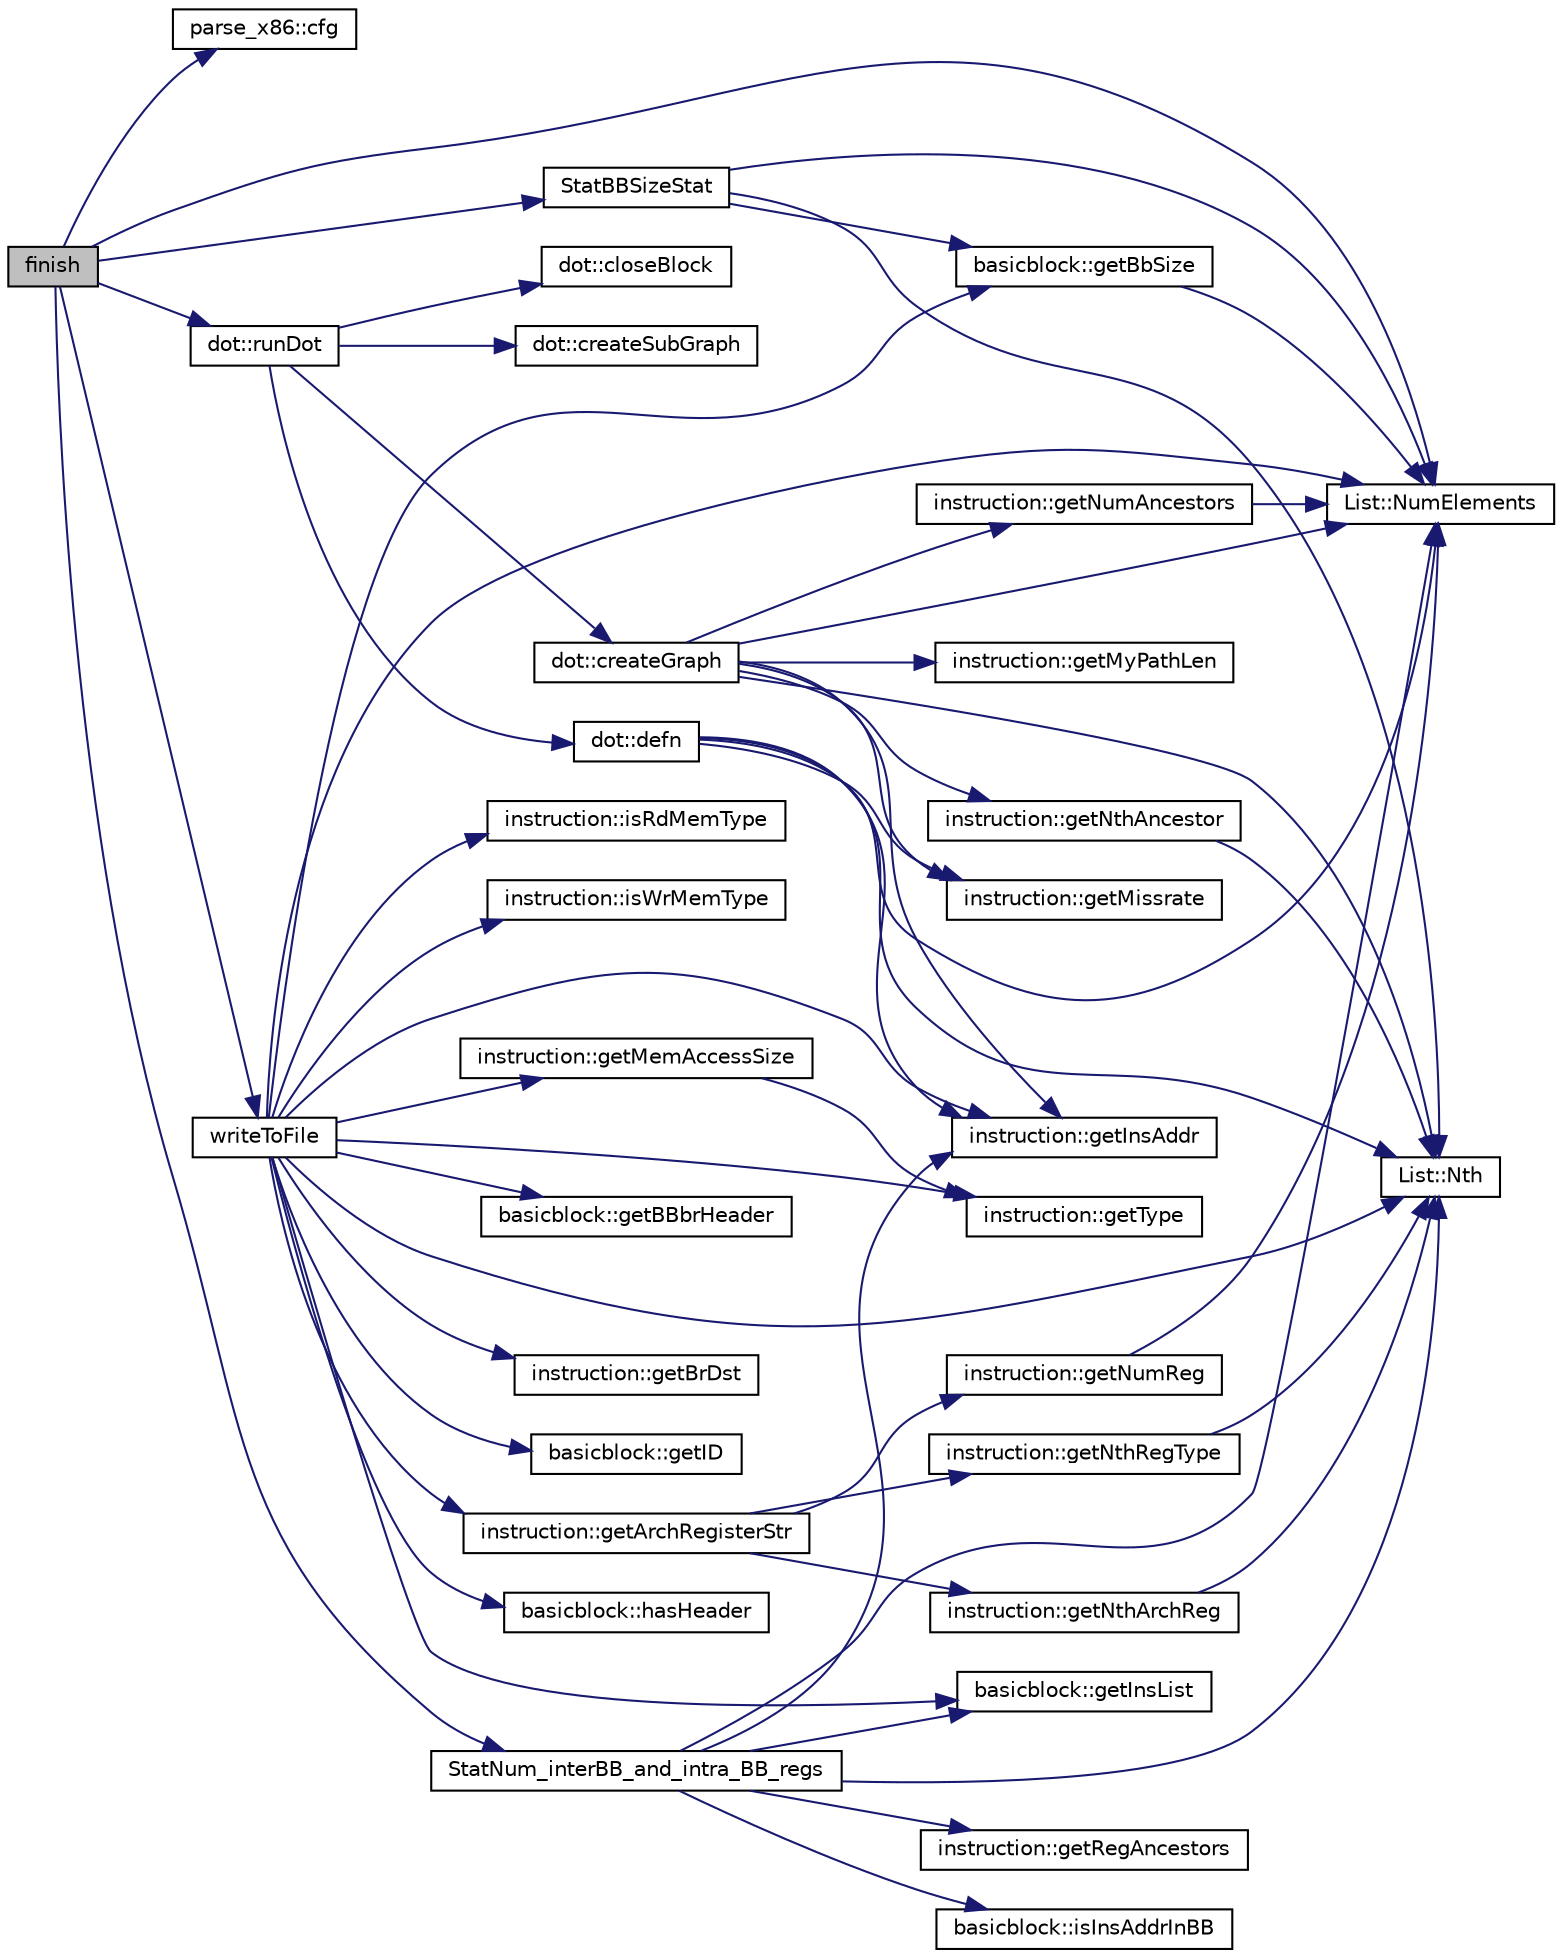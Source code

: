 digraph G
{
  edge [fontname="Helvetica",fontsize="10",labelfontname="Helvetica",labelfontsize="10"];
  node [fontname="Helvetica",fontsize="10",shape=record];
  rankdir=LR;
  Node1 [label="finish",height=0.2,width=0.4,color="black", fillcolor="grey75", style="filled" fontcolor="black"];
  Node1 -> Node2 [color="midnightblue",fontsize="10",style="solid"];
  Node2 [label="parse_x86::cfg",height=0.2,width=0.4,color="black", fillcolor="white", style="filled",URL="$namespaceparse__x86.html#ad838e5ea14a7b662e716b079640434f0"];
  Node1 -> Node3 [color="midnightblue",fontsize="10",style="solid"];
  Node3 [label="List::NumElements",height=0.2,width=0.4,color="black", fillcolor="white", style="filled",URL="$classList.html#ac2e9d50f703b01bf643fa6ce50837c26"];
  Node1 -> Node4 [color="midnightblue",fontsize="10",style="solid"];
  Node4 [label="dot::runDot",height=0.2,width=0.4,color="black", fillcolor="white", style="filled",URL="$classdot.html#a23bb05ec40259de7239b166b664bfdb4"];
  Node4 -> Node5 [color="midnightblue",fontsize="10",style="solid"];
  Node5 [label="dot::closeBlock",height=0.2,width=0.4,color="black", fillcolor="white", style="filled",URL="$classdot.html#acc4e61396656da0a5a0ec085c88e414e"];
  Node4 -> Node6 [color="midnightblue",fontsize="10",style="solid"];
  Node6 [label="dot::createGraph",height=0.2,width=0.4,color="black", fillcolor="white", style="filled",URL="$classdot.html#aac4be16ebdd60983177619a8b7df658f"];
  Node6 -> Node7 [color="midnightblue",fontsize="10",style="solid"];
  Node7 [label="instruction::getInsAddr",height=0.2,width=0.4,color="black", fillcolor="white", style="filled",URL="$classinstruction.html#ac1fabe854c85726785052c7a5ebf6d39"];
  Node6 -> Node8 [color="midnightblue",fontsize="10",style="solid"];
  Node8 [label="instruction::getMissrate",height=0.2,width=0.4,color="black", fillcolor="white", style="filled",URL="$classinstruction.html#a7f04521e22bec22c519fdc44d7c8b83a"];
  Node6 -> Node9 [color="midnightblue",fontsize="10",style="solid"];
  Node9 [label="instruction::getMyPathLen",height=0.2,width=0.4,color="black", fillcolor="white", style="filled",URL="$classinstruction.html#a48dbb40a5b7bc9bd36b3990fc61f20b2"];
  Node6 -> Node10 [color="midnightblue",fontsize="10",style="solid"];
  Node10 [label="instruction::getNthAncestor",height=0.2,width=0.4,color="black", fillcolor="white", style="filled",URL="$classinstruction.html#aee9c18eaa3dfe56eacc82ac31b8231d5"];
  Node10 -> Node11 [color="midnightblue",fontsize="10",style="solid"];
  Node11 [label="List::Nth",height=0.2,width=0.4,color="black", fillcolor="white", style="filled",URL="$classList.html#a5eb964816de33c85e1d46658ddf8c6c4"];
  Node6 -> Node12 [color="midnightblue",fontsize="10",style="solid"];
  Node12 [label="instruction::getNumAncestors",height=0.2,width=0.4,color="black", fillcolor="white", style="filled",URL="$classinstruction.html#a2e29e3536ad20c65b6c7b76ba6e37ad8"];
  Node12 -> Node3 [color="midnightblue",fontsize="10",style="solid"];
  Node6 -> Node11 [color="midnightblue",fontsize="10",style="solid"];
  Node6 -> Node3 [color="midnightblue",fontsize="10",style="solid"];
  Node4 -> Node13 [color="midnightblue",fontsize="10",style="solid"];
  Node13 [label="dot::createSubGraph",height=0.2,width=0.4,color="black", fillcolor="white", style="filled",URL="$classdot.html#a589a9b85d00d4072fd1eecf3b4b90bf0"];
  Node4 -> Node14 [color="midnightblue",fontsize="10",style="solid"];
  Node14 [label="dot::defn",height=0.2,width=0.4,color="black", fillcolor="white", style="filled",URL="$classdot.html#a0f2386ca3194247a3e8cb8bf05749a5e"];
  Node14 -> Node7 [color="midnightblue",fontsize="10",style="solid"];
  Node14 -> Node8 [color="midnightblue",fontsize="10",style="solid"];
  Node14 -> Node11 [color="midnightblue",fontsize="10",style="solid"];
  Node14 -> Node3 [color="midnightblue",fontsize="10",style="solid"];
  Node1 -> Node15 [color="midnightblue",fontsize="10",style="solid"];
  Node15 [label="StatBBSizeStat",height=0.2,width=0.4,color="black", fillcolor="white", style="filled",URL="$binaryTranslator_2stat_8cpp.html#a82694b42d0f920bca0288e0ea13e905e"];
  Node15 -> Node16 [color="midnightblue",fontsize="10",style="solid"];
  Node16 [label="basicblock::getBbSize",height=0.2,width=0.4,color="black", fillcolor="white", style="filled",URL="$classbasicblock.html#a42862e82af55ea72dc2e69ad32f3df29"];
  Node16 -> Node3 [color="midnightblue",fontsize="10",style="solid"];
  Node15 -> Node11 [color="midnightblue",fontsize="10",style="solid"];
  Node15 -> Node3 [color="midnightblue",fontsize="10",style="solid"];
  Node1 -> Node17 [color="midnightblue",fontsize="10",style="solid"];
  Node17 [label="StatNum_interBB_and_intra_BB_regs",height=0.2,width=0.4,color="black", fillcolor="white", style="filled",URL="$binaryTranslator_2stat_8cpp.html#a08c02c88484628acfda48f7eb2308c93"];
  Node17 -> Node7 [color="midnightblue",fontsize="10",style="solid"];
  Node17 -> Node18 [color="midnightblue",fontsize="10",style="solid"];
  Node18 [label="basicblock::getInsList",height=0.2,width=0.4,color="black", fillcolor="white", style="filled",URL="$classbasicblock.html#adc40d816c82feedc1f7027fc29470d90"];
  Node17 -> Node19 [color="midnightblue",fontsize="10",style="solid"];
  Node19 [label="instruction::getRegAncestors",height=0.2,width=0.4,color="black", fillcolor="white", style="filled",URL="$classinstruction.html#a90450afccd1b4b07bd28b2ee8aabdf6d"];
  Node17 -> Node20 [color="midnightblue",fontsize="10",style="solid"];
  Node20 [label="basicblock::isInsAddrInBB",height=0.2,width=0.4,color="black", fillcolor="white", style="filled",URL="$classbasicblock.html#afd299af5d08655c4fbd10221f5edb556"];
  Node17 -> Node11 [color="midnightblue",fontsize="10",style="solid"];
  Node17 -> Node3 [color="midnightblue",fontsize="10",style="solid"];
  Node1 -> Node21 [color="midnightblue",fontsize="10",style="solid"];
  Node21 [label="writeToFile",height=0.2,width=0.4,color="black", fillcolor="white", style="filled",URL="$logGen_8cpp.html#a3c9356ef2e3ab77174c9b7708f6b8c15"];
  Node21 -> Node22 [color="midnightblue",fontsize="10",style="solid"];
  Node22 [label="instruction::getArchRegisterStr",height=0.2,width=0.4,color="black", fillcolor="white", style="filled",URL="$classinstruction.html#a4cbd72801622336cca5bf1061f3cda6a"];
  Node22 -> Node23 [color="midnightblue",fontsize="10",style="solid"];
  Node23 [label="instruction::getNthArchReg",height=0.2,width=0.4,color="black", fillcolor="white", style="filled",URL="$classinstruction.html#a7d49a66c0f3b426f1cf8fd335a5f3b6a"];
  Node23 -> Node11 [color="midnightblue",fontsize="10",style="solid"];
  Node22 -> Node24 [color="midnightblue",fontsize="10",style="solid"];
  Node24 [label="instruction::getNthRegType",height=0.2,width=0.4,color="black", fillcolor="white", style="filled",URL="$classinstruction.html#a9701f53aafaf1b2298378665059cef33"];
  Node24 -> Node11 [color="midnightblue",fontsize="10",style="solid"];
  Node22 -> Node25 [color="midnightblue",fontsize="10",style="solid"];
  Node25 [label="instruction::getNumReg",height=0.2,width=0.4,color="black", fillcolor="white", style="filled",URL="$classinstruction.html#af64e1265e882da7e152bd47cb7794c3b"];
  Node25 -> Node3 [color="midnightblue",fontsize="10",style="solid"];
  Node21 -> Node26 [color="midnightblue",fontsize="10",style="solid"];
  Node26 [label="basicblock::getBBbrHeader",height=0.2,width=0.4,color="black", fillcolor="white", style="filled",URL="$classbasicblock.html#aba106088c0783baf1a57018bbc091fe1"];
  Node21 -> Node16 [color="midnightblue",fontsize="10",style="solid"];
  Node21 -> Node27 [color="midnightblue",fontsize="10",style="solid"];
  Node27 [label="instruction::getBrDst",height=0.2,width=0.4,color="black", fillcolor="white", style="filled",URL="$classinstruction.html#ad9d2ab40d6cf65d68172316c37438497"];
  Node21 -> Node28 [color="midnightblue",fontsize="10",style="solid"];
  Node28 [label="basicblock::getID",height=0.2,width=0.4,color="black", fillcolor="white", style="filled",URL="$classbasicblock.html#aff434c369968fe5fb3151d8ec00665b4"];
  Node21 -> Node7 [color="midnightblue",fontsize="10",style="solid"];
  Node21 -> Node18 [color="midnightblue",fontsize="10",style="solid"];
  Node21 -> Node29 [color="midnightblue",fontsize="10",style="solid"];
  Node29 [label="instruction::getMemAccessSize",height=0.2,width=0.4,color="black", fillcolor="white", style="filled",URL="$classinstruction.html#a7811c2dd5418e30c53d2da2460e0d47c"];
  Node29 -> Node30 [color="midnightblue",fontsize="10",style="solid"];
  Node30 [label="instruction::getType",height=0.2,width=0.4,color="black", fillcolor="white", style="filled",URL="$classinstruction.html#a47623362d505a662b974624f81288389"];
  Node21 -> Node30 [color="midnightblue",fontsize="10",style="solid"];
  Node21 -> Node31 [color="midnightblue",fontsize="10",style="solid"];
  Node31 [label="basicblock::hasHeader",height=0.2,width=0.4,color="black", fillcolor="white", style="filled",URL="$classbasicblock.html#af49545fcc35042634fa48f78ca9f55cb"];
  Node21 -> Node32 [color="midnightblue",fontsize="10",style="solid"];
  Node32 [label="instruction::isRdMemType",height=0.2,width=0.4,color="black", fillcolor="white", style="filled",URL="$classinstruction.html#abf5f8947b16c91c4e21b82bec378008f"];
  Node21 -> Node33 [color="midnightblue",fontsize="10",style="solid"];
  Node33 [label="instruction::isWrMemType",height=0.2,width=0.4,color="black", fillcolor="white", style="filled",URL="$classinstruction.html#a0eab1a0a392f17d7ec46e6dbf1ce21fb"];
  Node21 -> Node11 [color="midnightblue",fontsize="10",style="solid"];
  Node21 -> Node3 [color="midnightblue",fontsize="10",style="solid"];
}
